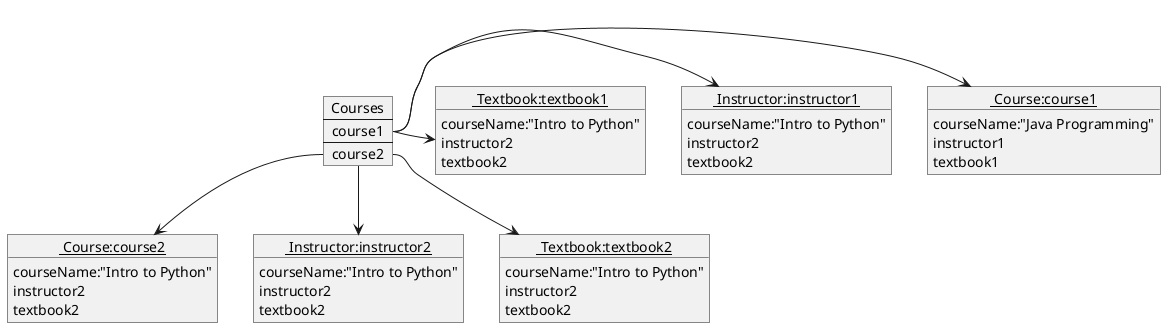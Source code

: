 @startuml
'HW3 by Gabriel Bermudez

object "<u> Course:course1</u>" as course1{
courseName:"Java Programming"
instructor1
textbook1
}

object "<u> Course:course2</u>" as course2{
courseName:"Intro to Python"
instructor2
textbook2
}

object "<u> Instructor:instructor1</u>" as instructor1{
courseName:"Intro to Python"
instructor2
textbook2
}

object "<u> Instructor:instructor2</u>" as instructor2{
courseName:"Intro to Python"
instructor2
textbook2
}

object "<u> Textbook:textbook1</u>" as textbook1{
courseName:"Intro to Python"
instructor2
textbook2
}

object "<u> Textbook:textbook2</u>" as textbook2{
courseName:"Intro to Python"
instructor2
textbook2
}

map Courses {
 course1 *-> course1
 course2 *--> course2
 course1 *-> instructor1
 course2 *--> instructor2
 course1 *-> textbook1
 course2 *--> textbook2
}

@enduml